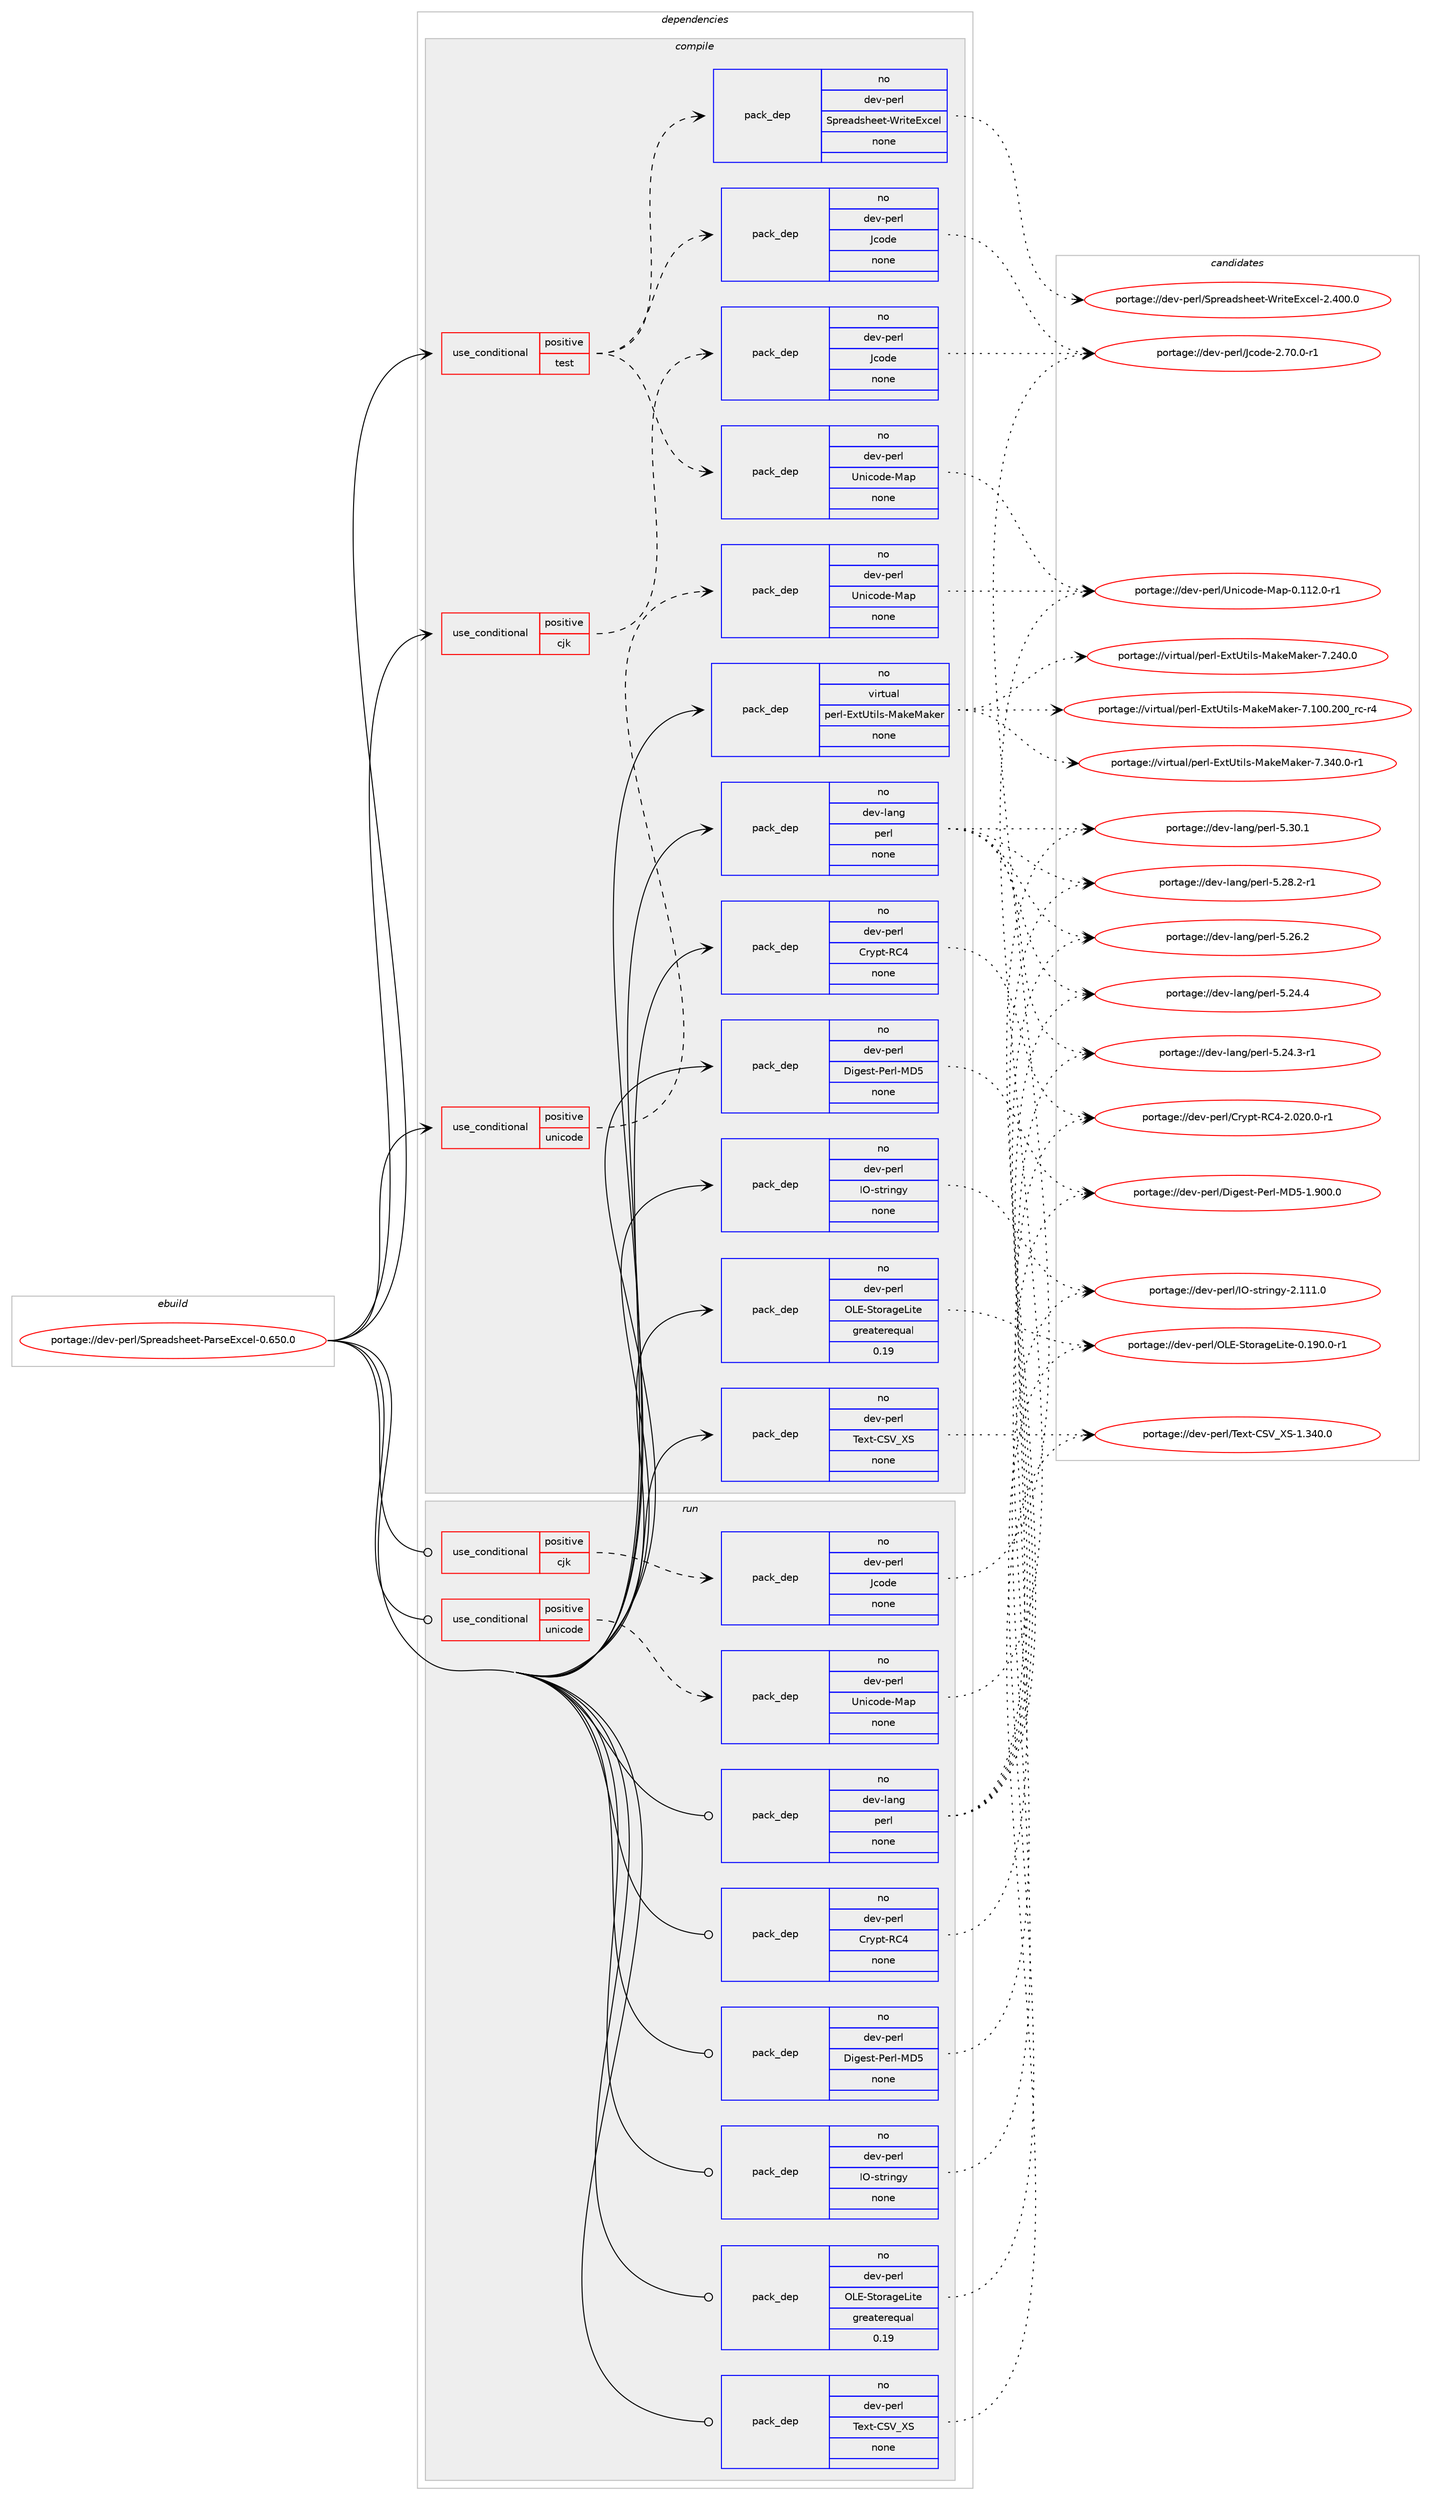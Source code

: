 digraph prolog {

# *************
# Graph options
# *************

newrank=true;
concentrate=true;
compound=true;
graph [rankdir=LR,fontname=Helvetica,fontsize=10,ranksep=1.5];#, ranksep=2.5, nodesep=0.2];
edge  [arrowhead=vee];
node  [fontname=Helvetica,fontsize=10];

# **********
# The ebuild
# **********

subgraph cluster_leftcol {
color=gray;
rank=same;
label=<<i>ebuild</i>>;
id [label="portage://dev-perl/Spreadsheet-ParseExcel-0.650.0", color=red, width=4, href="../dev-perl/Spreadsheet-ParseExcel-0.650.0.svg"];
}

# ****************
# The dependencies
# ****************

subgraph cluster_midcol {
color=gray;
label=<<i>dependencies</i>>;
subgraph cluster_compile {
fillcolor="#eeeeee";
style=filled;
label=<<i>compile</i>>;
subgraph cond121483 {
dependency482831 [label=<<TABLE BORDER="0" CELLBORDER="1" CELLSPACING="0" CELLPADDING="4"><TR><TD ROWSPAN="3" CELLPADDING="10">use_conditional</TD></TR><TR><TD>positive</TD></TR><TR><TD>cjk</TD></TR></TABLE>>, shape=none, color=red];
subgraph pack356288 {
dependency482832 [label=<<TABLE BORDER="0" CELLBORDER="1" CELLSPACING="0" CELLPADDING="4" WIDTH="220"><TR><TD ROWSPAN="6" CELLPADDING="30">pack_dep</TD></TR><TR><TD WIDTH="110">no</TD></TR><TR><TD>dev-perl</TD></TR><TR><TD>Jcode</TD></TR><TR><TD>none</TD></TR><TR><TD></TD></TR></TABLE>>, shape=none, color=blue];
}
dependency482831:e -> dependency482832:w [weight=20,style="dashed",arrowhead="vee"];
}
id:e -> dependency482831:w [weight=20,style="solid",arrowhead="vee"];
subgraph cond121484 {
dependency482833 [label=<<TABLE BORDER="0" CELLBORDER="1" CELLSPACING="0" CELLPADDING="4"><TR><TD ROWSPAN="3" CELLPADDING="10">use_conditional</TD></TR><TR><TD>positive</TD></TR><TR><TD>test</TD></TR></TABLE>>, shape=none, color=red];
subgraph pack356289 {
dependency482834 [label=<<TABLE BORDER="0" CELLBORDER="1" CELLSPACING="0" CELLPADDING="4" WIDTH="220"><TR><TD ROWSPAN="6" CELLPADDING="30">pack_dep</TD></TR><TR><TD WIDTH="110">no</TD></TR><TR><TD>dev-perl</TD></TR><TR><TD>Unicode-Map</TD></TR><TR><TD>none</TD></TR><TR><TD></TD></TR></TABLE>>, shape=none, color=blue];
}
dependency482833:e -> dependency482834:w [weight=20,style="dashed",arrowhead="vee"];
subgraph pack356290 {
dependency482835 [label=<<TABLE BORDER="0" CELLBORDER="1" CELLSPACING="0" CELLPADDING="4" WIDTH="220"><TR><TD ROWSPAN="6" CELLPADDING="30">pack_dep</TD></TR><TR><TD WIDTH="110">no</TD></TR><TR><TD>dev-perl</TD></TR><TR><TD>Spreadsheet-WriteExcel</TD></TR><TR><TD>none</TD></TR><TR><TD></TD></TR></TABLE>>, shape=none, color=blue];
}
dependency482833:e -> dependency482835:w [weight=20,style="dashed",arrowhead="vee"];
subgraph pack356291 {
dependency482836 [label=<<TABLE BORDER="0" CELLBORDER="1" CELLSPACING="0" CELLPADDING="4" WIDTH="220"><TR><TD ROWSPAN="6" CELLPADDING="30">pack_dep</TD></TR><TR><TD WIDTH="110">no</TD></TR><TR><TD>dev-perl</TD></TR><TR><TD>Jcode</TD></TR><TR><TD>none</TD></TR><TR><TD></TD></TR></TABLE>>, shape=none, color=blue];
}
dependency482833:e -> dependency482836:w [weight=20,style="dashed",arrowhead="vee"];
}
id:e -> dependency482833:w [weight=20,style="solid",arrowhead="vee"];
subgraph cond121485 {
dependency482837 [label=<<TABLE BORDER="0" CELLBORDER="1" CELLSPACING="0" CELLPADDING="4"><TR><TD ROWSPAN="3" CELLPADDING="10">use_conditional</TD></TR><TR><TD>positive</TD></TR><TR><TD>unicode</TD></TR></TABLE>>, shape=none, color=red];
subgraph pack356292 {
dependency482838 [label=<<TABLE BORDER="0" CELLBORDER="1" CELLSPACING="0" CELLPADDING="4" WIDTH="220"><TR><TD ROWSPAN="6" CELLPADDING="30">pack_dep</TD></TR><TR><TD WIDTH="110">no</TD></TR><TR><TD>dev-perl</TD></TR><TR><TD>Unicode-Map</TD></TR><TR><TD>none</TD></TR><TR><TD></TD></TR></TABLE>>, shape=none, color=blue];
}
dependency482837:e -> dependency482838:w [weight=20,style="dashed",arrowhead="vee"];
}
id:e -> dependency482837:w [weight=20,style="solid",arrowhead="vee"];
subgraph pack356293 {
dependency482839 [label=<<TABLE BORDER="0" CELLBORDER="1" CELLSPACING="0" CELLPADDING="4" WIDTH="220"><TR><TD ROWSPAN="6" CELLPADDING="30">pack_dep</TD></TR><TR><TD WIDTH="110">no</TD></TR><TR><TD>dev-lang</TD></TR><TR><TD>perl</TD></TR><TR><TD>none</TD></TR><TR><TD></TD></TR></TABLE>>, shape=none, color=blue];
}
id:e -> dependency482839:w [weight=20,style="solid",arrowhead="vee"];
subgraph pack356294 {
dependency482840 [label=<<TABLE BORDER="0" CELLBORDER="1" CELLSPACING="0" CELLPADDING="4" WIDTH="220"><TR><TD ROWSPAN="6" CELLPADDING="30">pack_dep</TD></TR><TR><TD WIDTH="110">no</TD></TR><TR><TD>dev-perl</TD></TR><TR><TD>Crypt-RC4</TD></TR><TR><TD>none</TD></TR><TR><TD></TD></TR></TABLE>>, shape=none, color=blue];
}
id:e -> dependency482840:w [weight=20,style="solid",arrowhead="vee"];
subgraph pack356295 {
dependency482841 [label=<<TABLE BORDER="0" CELLBORDER="1" CELLSPACING="0" CELLPADDING="4" WIDTH="220"><TR><TD ROWSPAN="6" CELLPADDING="30">pack_dep</TD></TR><TR><TD WIDTH="110">no</TD></TR><TR><TD>dev-perl</TD></TR><TR><TD>Digest-Perl-MD5</TD></TR><TR><TD>none</TD></TR><TR><TD></TD></TR></TABLE>>, shape=none, color=blue];
}
id:e -> dependency482841:w [weight=20,style="solid",arrowhead="vee"];
subgraph pack356296 {
dependency482842 [label=<<TABLE BORDER="0" CELLBORDER="1" CELLSPACING="0" CELLPADDING="4" WIDTH="220"><TR><TD ROWSPAN="6" CELLPADDING="30">pack_dep</TD></TR><TR><TD WIDTH="110">no</TD></TR><TR><TD>dev-perl</TD></TR><TR><TD>IO-stringy</TD></TR><TR><TD>none</TD></TR><TR><TD></TD></TR></TABLE>>, shape=none, color=blue];
}
id:e -> dependency482842:w [weight=20,style="solid",arrowhead="vee"];
subgraph pack356297 {
dependency482843 [label=<<TABLE BORDER="0" CELLBORDER="1" CELLSPACING="0" CELLPADDING="4" WIDTH="220"><TR><TD ROWSPAN="6" CELLPADDING="30">pack_dep</TD></TR><TR><TD WIDTH="110">no</TD></TR><TR><TD>dev-perl</TD></TR><TR><TD>OLE-StorageLite</TD></TR><TR><TD>greaterequal</TD></TR><TR><TD>0.19</TD></TR></TABLE>>, shape=none, color=blue];
}
id:e -> dependency482843:w [weight=20,style="solid",arrowhead="vee"];
subgraph pack356298 {
dependency482844 [label=<<TABLE BORDER="0" CELLBORDER="1" CELLSPACING="0" CELLPADDING="4" WIDTH="220"><TR><TD ROWSPAN="6" CELLPADDING="30">pack_dep</TD></TR><TR><TD WIDTH="110">no</TD></TR><TR><TD>dev-perl</TD></TR><TR><TD>Text-CSV_XS</TD></TR><TR><TD>none</TD></TR><TR><TD></TD></TR></TABLE>>, shape=none, color=blue];
}
id:e -> dependency482844:w [weight=20,style="solid",arrowhead="vee"];
subgraph pack356299 {
dependency482845 [label=<<TABLE BORDER="0" CELLBORDER="1" CELLSPACING="0" CELLPADDING="4" WIDTH="220"><TR><TD ROWSPAN="6" CELLPADDING="30">pack_dep</TD></TR><TR><TD WIDTH="110">no</TD></TR><TR><TD>virtual</TD></TR><TR><TD>perl-ExtUtils-MakeMaker</TD></TR><TR><TD>none</TD></TR><TR><TD></TD></TR></TABLE>>, shape=none, color=blue];
}
id:e -> dependency482845:w [weight=20,style="solid",arrowhead="vee"];
}
subgraph cluster_compileandrun {
fillcolor="#eeeeee";
style=filled;
label=<<i>compile and run</i>>;
}
subgraph cluster_run {
fillcolor="#eeeeee";
style=filled;
label=<<i>run</i>>;
subgraph cond121486 {
dependency482846 [label=<<TABLE BORDER="0" CELLBORDER="1" CELLSPACING="0" CELLPADDING="4"><TR><TD ROWSPAN="3" CELLPADDING="10">use_conditional</TD></TR><TR><TD>positive</TD></TR><TR><TD>cjk</TD></TR></TABLE>>, shape=none, color=red];
subgraph pack356300 {
dependency482847 [label=<<TABLE BORDER="0" CELLBORDER="1" CELLSPACING="0" CELLPADDING="4" WIDTH="220"><TR><TD ROWSPAN="6" CELLPADDING="30">pack_dep</TD></TR><TR><TD WIDTH="110">no</TD></TR><TR><TD>dev-perl</TD></TR><TR><TD>Jcode</TD></TR><TR><TD>none</TD></TR><TR><TD></TD></TR></TABLE>>, shape=none, color=blue];
}
dependency482846:e -> dependency482847:w [weight=20,style="dashed",arrowhead="vee"];
}
id:e -> dependency482846:w [weight=20,style="solid",arrowhead="odot"];
subgraph cond121487 {
dependency482848 [label=<<TABLE BORDER="0" CELLBORDER="1" CELLSPACING="0" CELLPADDING="4"><TR><TD ROWSPAN="3" CELLPADDING="10">use_conditional</TD></TR><TR><TD>positive</TD></TR><TR><TD>unicode</TD></TR></TABLE>>, shape=none, color=red];
subgraph pack356301 {
dependency482849 [label=<<TABLE BORDER="0" CELLBORDER="1" CELLSPACING="0" CELLPADDING="4" WIDTH="220"><TR><TD ROWSPAN="6" CELLPADDING="30">pack_dep</TD></TR><TR><TD WIDTH="110">no</TD></TR><TR><TD>dev-perl</TD></TR><TR><TD>Unicode-Map</TD></TR><TR><TD>none</TD></TR><TR><TD></TD></TR></TABLE>>, shape=none, color=blue];
}
dependency482848:e -> dependency482849:w [weight=20,style="dashed",arrowhead="vee"];
}
id:e -> dependency482848:w [weight=20,style="solid",arrowhead="odot"];
subgraph pack356302 {
dependency482850 [label=<<TABLE BORDER="0" CELLBORDER="1" CELLSPACING="0" CELLPADDING="4" WIDTH="220"><TR><TD ROWSPAN="6" CELLPADDING="30">pack_dep</TD></TR><TR><TD WIDTH="110">no</TD></TR><TR><TD>dev-lang</TD></TR><TR><TD>perl</TD></TR><TR><TD>none</TD></TR><TR><TD></TD></TR></TABLE>>, shape=none, color=blue];
}
id:e -> dependency482850:w [weight=20,style="solid",arrowhead="odot"];
subgraph pack356303 {
dependency482851 [label=<<TABLE BORDER="0" CELLBORDER="1" CELLSPACING="0" CELLPADDING="4" WIDTH="220"><TR><TD ROWSPAN="6" CELLPADDING="30">pack_dep</TD></TR><TR><TD WIDTH="110">no</TD></TR><TR><TD>dev-perl</TD></TR><TR><TD>Crypt-RC4</TD></TR><TR><TD>none</TD></TR><TR><TD></TD></TR></TABLE>>, shape=none, color=blue];
}
id:e -> dependency482851:w [weight=20,style="solid",arrowhead="odot"];
subgraph pack356304 {
dependency482852 [label=<<TABLE BORDER="0" CELLBORDER="1" CELLSPACING="0" CELLPADDING="4" WIDTH="220"><TR><TD ROWSPAN="6" CELLPADDING="30">pack_dep</TD></TR><TR><TD WIDTH="110">no</TD></TR><TR><TD>dev-perl</TD></TR><TR><TD>Digest-Perl-MD5</TD></TR><TR><TD>none</TD></TR><TR><TD></TD></TR></TABLE>>, shape=none, color=blue];
}
id:e -> dependency482852:w [weight=20,style="solid",arrowhead="odot"];
subgraph pack356305 {
dependency482853 [label=<<TABLE BORDER="0" CELLBORDER="1" CELLSPACING="0" CELLPADDING="4" WIDTH="220"><TR><TD ROWSPAN="6" CELLPADDING="30">pack_dep</TD></TR><TR><TD WIDTH="110">no</TD></TR><TR><TD>dev-perl</TD></TR><TR><TD>IO-stringy</TD></TR><TR><TD>none</TD></TR><TR><TD></TD></TR></TABLE>>, shape=none, color=blue];
}
id:e -> dependency482853:w [weight=20,style="solid",arrowhead="odot"];
subgraph pack356306 {
dependency482854 [label=<<TABLE BORDER="0" CELLBORDER="1" CELLSPACING="0" CELLPADDING="4" WIDTH="220"><TR><TD ROWSPAN="6" CELLPADDING="30">pack_dep</TD></TR><TR><TD WIDTH="110">no</TD></TR><TR><TD>dev-perl</TD></TR><TR><TD>OLE-StorageLite</TD></TR><TR><TD>greaterequal</TD></TR><TR><TD>0.19</TD></TR></TABLE>>, shape=none, color=blue];
}
id:e -> dependency482854:w [weight=20,style="solid",arrowhead="odot"];
subgraph pack356307 {
dependency482855 [label=<<TABLE BORDER="0" CELLBORDER="1" CELLSPACING="0" CELLPADDING="4" WIDTH="220"><TR><TD ROWSPAN="6" CELLPADDING="30">pack_dep</TD></TR><TR><TD WIDTH="110">no</TD></TR><TR><TD>dev-perl</TD></TR><TR><TD>Text-CSV_XS</TD></TR><TR><TD>none</TD></TR><TR><TD></TD></TR></TABLE>>, shape=none, color=blue];
}
id:e -> dependency482855:w [weight=20,style="solid",arrowhead="odot"];
}
}

# **************
# The candidates
# **************

subgraph cluster_choices {
rank=same;
color=gray;
label=<<i>candidates</i>>;

subgraph choice356288 {
color=black;
nodesep=1;
choice10010111845112101114108477499111100101455046554846484511449 [label="portage://dev-perl/Jcode-2.70.0-r1", color=red, width=4,href="../dev-perl/Jcode-2.70.0-r1.svg"];
dependency482832:e -> choice10010111845112101114108477499111100101455046554846484511449:w [style=dotted,weight="100"];
}
subgraph choice356289 {
color=black;
nodesep=1;
choice1001011184511210111410847851101059911110010145779711245484649495046484511449 [label="portage://dev-perl/Unicode-Map-0.112.0-r1", color=red, width=4,href="../dev-perl/Unicode-Map-0.112.0-r1.svg"];
dependency482834:e -> choice1001011184511210111410847851101059911110010145779711245484649495046484511449:w [style=dotted,weight="100"];
}
subgraph choice356290 {
color=black;
nodesep=1;
choice10010111845112101114108478311211410197100115104101101116458711410511610169120991011084550465248484648 [label="portage://dev-perl/Spreadsheet-WriteExcel-2.400.0", color=red, width=4,href="../dev-perl/Spreadsheet-WriteExcel-2.400.0.svg"];
dependency482835:e -> choice10010111845112101114108478311211410197100115104101101116458711410511610169120991011084550465248484648:w [style=dotted,weight="100"];
}
subgraph choice356291 {
color=black;
nodesep=1;
choice10010111845112101114108477499111100101455046554846484511449 [label="portage://dev-perl/Jcode-2.70.0-r1", color=red, width=4,href="../dev-perl/Jcode-2.70.0-r1.svg"];
dependency482836:e -> choice10010111845112101114108477499111100101455046554846484511449:w [style=dotted,weight="100"];
}
subgraph choice356292 {
color=black;
nodesep=1;
choice1001011184511210111410847851101059911110010145779711245484649495046484511449 [label="portage://dev-perl/Unicode-Map-0.112.0-r1", color=red, width=4,href="../dev-perl/Unicode-Map-0.112.0-r1.svg"];
dependency482838:e -> choice1001011184511210111410847851101059911110010145779711245484649495046484511449:w [style=dotted,weight="100"];
}
subgraph choice356293 {
color=black;
nodesep=1;
choice10010111845108971101034711210111410845534651484649 [label="portage://dev-lang/perl-5.30.1", color=red, width=4,href="../dev-lang/perl-5.30.1.svg"];
choice100101118451089711010347112101114108455346505646504511449 [label="portage://dev-lang/perl-5.28.2-r1", color=red, width=4,href="../dev-lang/perl-5.28.2-r1.svg"];
choice10010111845108971101034711210111410845534650544650 [label="portage://dev-lang/perl-5.26.2", color=red, width=4,href="../dev-lang/perl-5.26.2.svg"];
choice10010111845108971101034711210111410845534650524652 [label="portage://dev-lang/perl-5.24.4", color=red, width=4,href="../dev-lang/perl-5.24.4.svg"];
choice100101118451089711010347112101114108455346505246514511449 [label="portage://dev-lang/perl-5.24.3-r1", color=red, width=4,href="../dev-lang/perl-5.24.3-r1.svg"];
dependency482839:e -> choice10010111845108971101034711210111410845534651484649:w [style=dotted,weight="100"];
dependency482839:e -> choice100101118451089711010347112101114108455346505646504511449:w [style=dotted,weight="100"];
dependency482839:e -> choice10010111845108971101034711210111410845534650544650:w [style=dotted,weight="100"];
dependency482839:e -> choice10010111845108971101034711210111410845534650524652:w [style=dotted,weight="100"];
dependency482839:e -> choice100101118451089711010347112101114108455346505246514511449:w [style=dotted,weight="100"];
}
subgraph choice356294 {
color=black;
nodesep=1;
choice1001011184511210111410847671141211121164582675245504648504846484511449 [label="portage://dev-perl/Crypt-RC4-2.020.0-r1", color=red, width=4,href="../dev-perl/Crypt-RC4-2.020.0-r1.svg"];
dependency482840:e -> choice1001011184511210111410847671141211121164582675245504648504846484511449:w [style=dotted,weight="100"];
}
subgraph choice356295 {
color=black;
nodesep=1;
choice1001011184511210111410847681051031011151164580101114108457768534549465748484648 [label="portage://dev-perl/Digest-Perl-MD5-1.900.0", color=red, width=4,href="../dev-perl/Digest-Perl-MD5-1.900.0.svg"];
dependency482841:e -> choice1001011184511210111410847681051031011151164580101114108457768534549465748484648:w [style=dotted,weight="100"];
}
subgraph choice356296 {
color=black;
nodesep=1;
choice10010111845112101114108477379451151161141051101031214550464949494648 [label="portage://dev-perl/IO-stringy-2.111.0", color=red, width=4,href="../dev-perl/IO-stringy-2.111.0.svg"];
dependency482842:e -> choice10010111845112101114108477379451151161141051101031214550464949494648:w [style=dotted,weight="100"];
}
subgraph choice356297 {
color=black;
nodesep=1;
choice10010111845112101114108477976694583116111114971031017610511610145484649574846484511449 [label="portage://dev-perl/OLE-StorageLite-0.190.0-r1", color=red, width=4,href="../dev-perl/OLE-StorageLite-0.190.0-r1.svg"];
dependency482843:e -> choice10010111845112101114108477976694583116111114971031017610511610145484649574846484511449:w [style=dotted,weight="100"];
}
subgraph choice356298 {
color=black;
nodesep=1;
choice100101118451121011141084784101120116456783869588834549465152484648 [label="portage://dev-perl/Text-CSV_XS-1.340.0", color=red, width=4,href="../dev-perl/Text-CSV_XS-1.340.0.svg"];
dependency482844:e -> choice100101118451121011141084784101120116456783869588834549465152484648:w [style=dotted,weight="100"];
}
subgraph choice356299 {
color=black;
nodesep=1;
choice1181051141161179710847112101114108456912011685116105108115457797107101779710710111445554651524846484511449 [label="portage://virtual/perl-ExtUtils-MakeMaker-7.340.0-r1", color=red, width=4,href="../virtual/perl-ExtUtils-MakeMaker-7.340.0-r1.svg"];
choice118105114116117971084711210111410845691201168511610510811545779710710177971071011144555465052484648 [label="portage://virtual/perl-ExtUtils-MakeMaker-7.240.0", color=red, width=4,href="../virtual/perl-ExtUtils-MakeMaker-7.240.0.svg"];
choice118105114116117971084711210111410845691201168511610510811545779710710177971071011144555464948484650484895114994511452 [label="portage://virtual/perl-ExtUtils-MakeMaker-7.100.200_rc-r4", color=red, width=4,href="../virtual/perl-ExtUtils-MakeMaker-7.100.200_rc-r4.svg"];
dependency482845:e -> choice1181051141161179710847112101114108456912011685116105108115457797107101779710710111445554651524846484511449:w [style=dotted,weight="100"];
dependency482845:e -> choice118105114116117971084711210111410845691201168511610510811545779710710177971071011144555465052484648:w [style=dotted,weight="100"];
dependency482845:e -> choice118105114116117971084711210111410845691201168511610510811545779710710177971071011144555464948484650484895114994511452:w [style=dotted,weight="100"];
}
subgraph choice356300 {
color=black;
nodesep=1;
choice10010111845112101114108477499111100101455046554846484511449 [label="portage://dev-perl/Jcode-2.70.0-r1", color=red, width=4,href="../dev-perl/Jcode-2.70.0-r1.svg"];
dependency482847:e -> choice10010111845112101114108477499111100101455046554846484511449:w [style=dotted,weight="100"];
}
subgraph choice356301 {
color=black;
nodesep=1;
choice1001011184511210111410847851101059911110010145779711245484649495046484511449 [label="portage://dev-perl/Unicode-Map-0.112.0-r1", color=red, width=4,href="../dev-perl/Unicode-Map-0.112.0-r1.svg"];
dependency482849:e -> choice1001011184511210111410847851101059911110010145779711245484649495046484511449:w [style=dotted,weight="100"];
}
subgraph choice356302 {
color=black;
nodesep=1;
choice10010111845108971101034711210111410845534651484649 [label="portage://dev-lang/perl-5.30.1", color=red, width=4,href="../dev-lang/perl-5.30.1.svg"];
choice100101118451089711010347112101114108455346505646504511449 [label="portage://dev-lang/perl-5.28.2-r1", color=red, width=4,href="../dev-lang/perl-5.28.2-r1.svg"];
choice10010111845108971101034711210111410845534650544650 [label="portage://dev-lang/perl-5.26.2", color=red, width=4,href="../dev-lang/perl-5.26.2.svg"];
choice10010111845108971101034711210111410845534650524652 [label="portage://dev-lang/perl-5.24.4", color=red, width=4,href="../dev-lang/perl-5.24.4.svg"];
choice100101118451089711010347112101114108455346505246514511449 [label="portage://dev-lang/perl-5.24.3-r1", color=red, width=4,href="../dev-lang/perl-5.24.3-r1.svg"];
dependency482850:e -> choice10010111845108971101034711210111410845534651484649:w [style=dotted,weight="100"];
dependency482850:e -> choice100101118451089711010347112101114108455346505646504511449:w [style=dotted,weight="100"];
dependency482850:e -> choice10010111845108971101034711210111410845534650544650:w [style=dotted,weight="100"];
dependency482850:e -> choice10010111845108971101034711210111410845534650524652:w [style=dotted,weight="100"];
dependency482850:e -> choice100101118451089711010347112101114108455346505246514511449:w [style=dotted,weight="100"];
}
subgraph choice356303 {
color=black;
nodesep=1;
choice1001011184511210111410847671141211121164582675245504648504846484511449 [label="portage://dev-perl/Crypt-RC4-2.020.0-r1", color=red, width=4,href="../dev-perl/Crypt-RC4-2.020.0-r1.svg"];
dependency482851:e -> choice1001011184511210111410847671141211121164582675245504648504846484511449:w [style=dotted,weight="100"];
}
subgraph choice356304 {
color=black;
nodesep=1;
choice1001011184511210111410847681051031011151164580101114108457768534549465748484648 [label="portage://dev-perl/Digest-Perl-MD5-1.900.0", color=red, width=4,href="../dev-perl/Digest-Perl-MD5-1.900.0.svg"];
dependency482852:e -> choice1001011184511210111410847681051031011151164580101114108457768534549465748484648:w [style=dotted,weight="100"];
}
subgraph choice356305 {
color=black;
nodesep=1;
choice10010111845112101114108477379451151161141051101031214550464949494648 [label="portage://dev-perl/IO-stringy-2.111.0", color=red, width=4,href="../dev-perl/IO-stringy-2.111.0.svg"];
dependency482853:e -> choice10010111845112101114108477379451151161141051101031214550464949494648:w [style=dotted,weight="100"];
}
subgraph choice356306 {
color=black;
nodesep=1;
choice10010111845112101114108477976694583116111114971031017610511610145484649574846484511449 [label="portage://dev-perl/OLE-StorageLite-0.190.0-r1", color=red, width=4,href="../dev-perl/OLE-StorageLite-0.190.0-r1.svg"];
dependency482854:e -> choice10010111845112101114108477976694583116111114971031017610511610145484649574846484511449:w [style=dotted,weight="100"];
}
subgraph choice356307 {
color=black;
nodesep=1;
choice100101118451121011141084784101120116456783869588834549465152484648 [label="portage://dev-perl/Text-CSV_XS-1.340.0", color=red, width=4,href="../dev-perl/Text-CSV_XS-1.340.0.svg"];
dependency482855:e -> choice100101118451121011141084784101120116456783869588834549465152484648:w [style=dotted,weight="100"];
}
}

}
